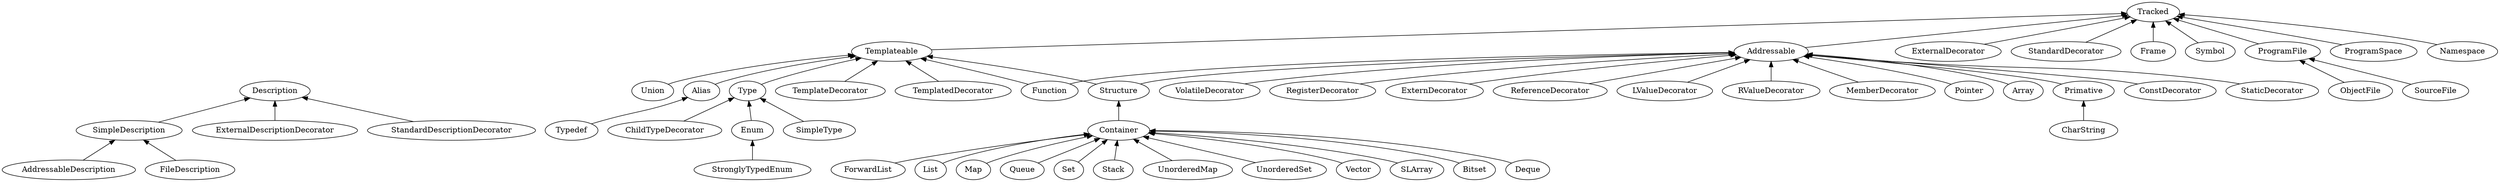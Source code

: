 digraph {

rankdir = BT;
ratio = "compress"

Description
SimpleDescription
AddressableDescription
ExternalDescriptionDecorator
StandardDescriptionDecorator

SimpleDescription -> Description
AddressableDescription -> SimpleDescription
ExternalDescriptionDecorator -> Description
StandardDescriptionDecorator -> Description
FileDescription -> SimpleDescription

Tracked
Templateable
Templateable -> Tracked
ExternalDecorator
StandardDecorator
Frame
Type
ChildTypeDecorator
Typedef
Symbol
TemplateDecorator
TemplatedDecorator
Union
Enum
ProgramFile
SourceFile
ObjectFile
ProgramSpace
Namespace

ExternalDecorator -> Tracked
StandardDecorator -> Tracked
Frame -> Tracked
Type -> Templateable
SimpleType -> Type
ChildTypeDecorator -> Type
Alias -> Templateable
Typedef -> Alias
Symbol -> Tracked
TemplateDecorator -> Templateable
TemplatedDecorator -> Templateable
Union -> Templateable
Enum -> Type
Namespace -> Tracked
StronglyTypedEnum -> Enum
ProgramFile -> Tracked
SourceFile -> ProgramFile
ObjectFile -> ProgramFile
ProgramSpace -> Tracked

Addressable -> Tracked
Primative -> Addressable
CharString -> Primative
ConstDecorator -> Addressable
StaticDecorator -> Addressable
VolatileDecorator -> Addressable
RegisterDecorator -> Addressable
ExternDecorator -> Addressable
ReferenceDecorator -> Addressable
LValueDecorator -> Addressable
RValueDecorator -> Addressable
MemberDecorator -> Addressable

Function -> Templateable
Function -> Addressable
Pointer -> Addressable
Structure -> Templateable
Structure -> Addressable
Array -> Addressable

Container
Container -> Structure
SLArray
SLArray -> Container
Bitset
Bitset -> Container
Deque
Deque -> Container
ForwardList
ForwardList -> Container
List
List -> Container
Map
Map -> Container
Queue
Queue -> Container
Set
Set -> Container
Stack
Stack -> Container
UnorderedMap
UnorderedMap -> Container
UnorderedSet
UnorderedSet -> Container
Vector
Vector -> Container

}

